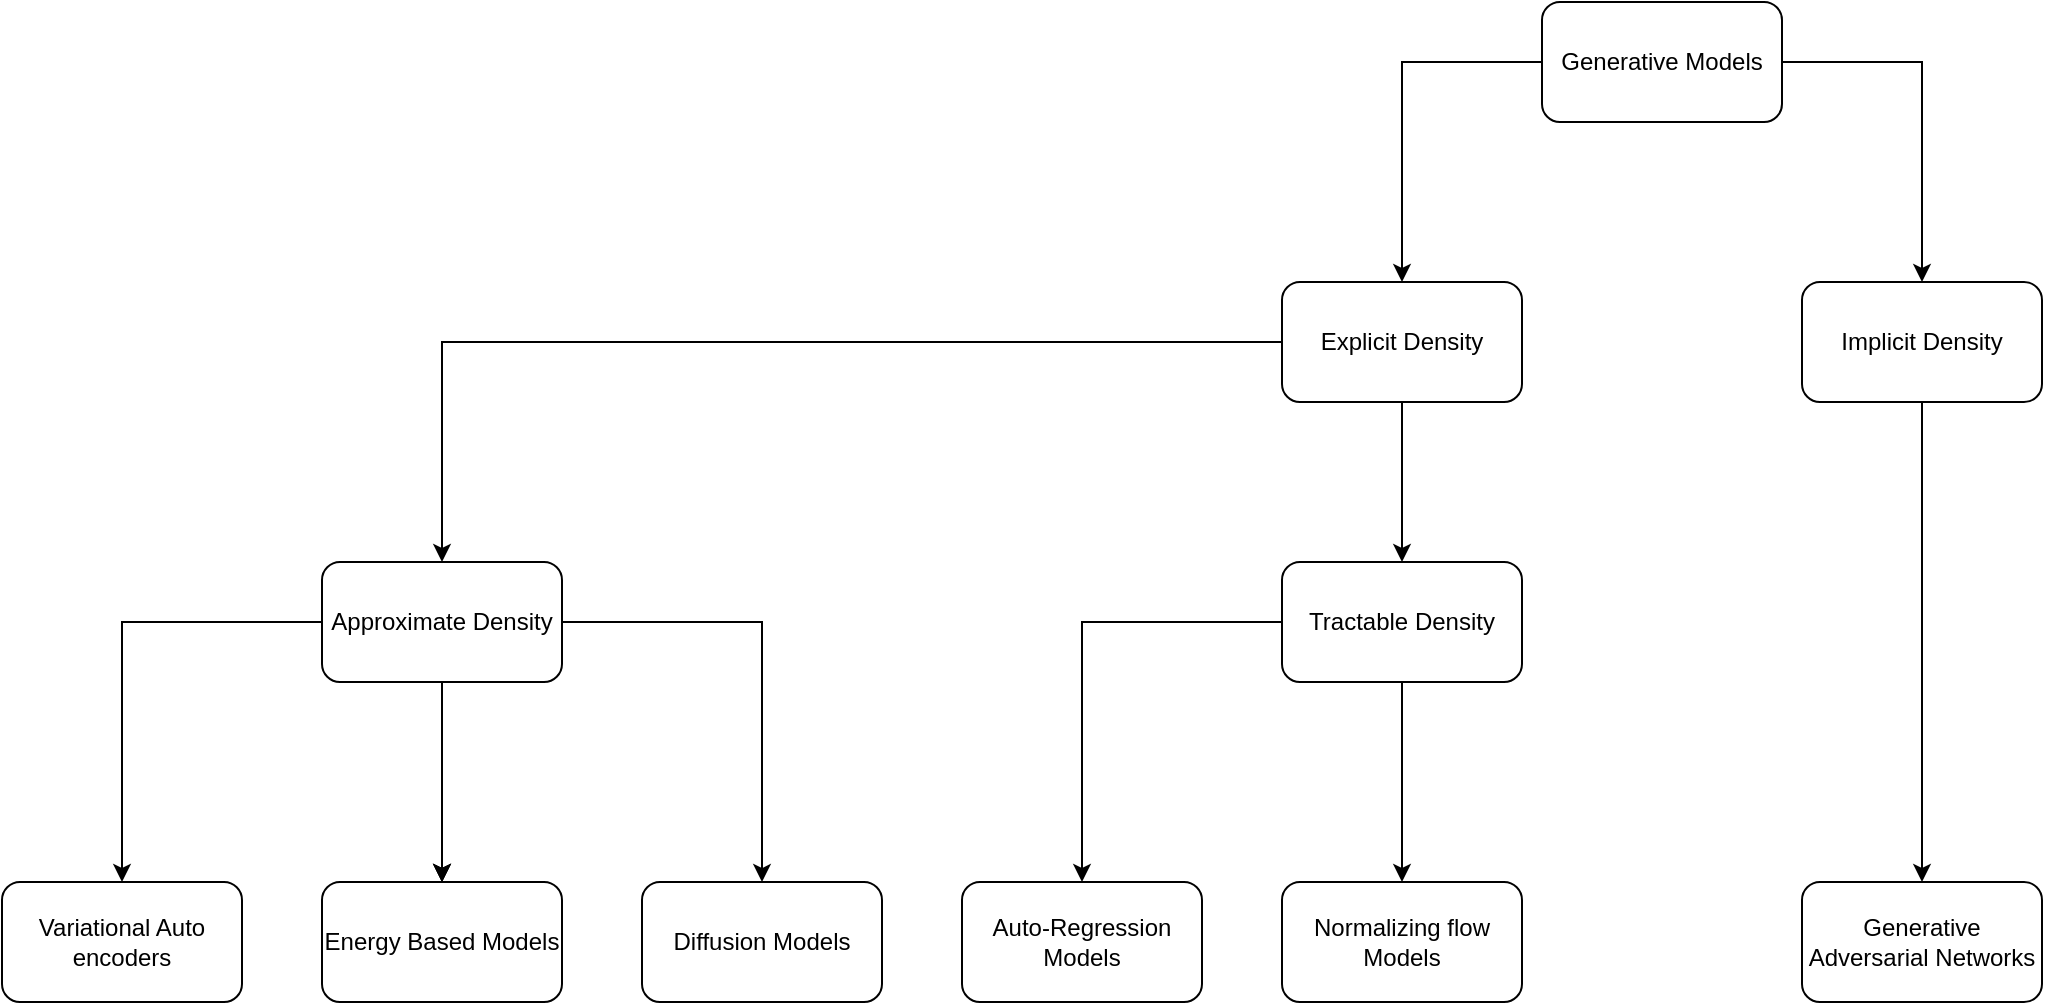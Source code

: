<mxfile version="24.6.4" type="github">
  <diagram name="Generative Modeling" id="2twwRFYKnPh-EqDGWzVh">
    <mxGraphModel dx="2035" dy="650" grid="1" gridSize="10" guides="1" tooltips="1" connect="1" arrows="1" fold="1" page="1" pageScale="1" pageWidth="850" pageHeight="1100" math="0" shadow="0">
      <root>
        <mxCell id="0" />
        <mxCell id="1" parent="0" />
        <mxCell id="_x90Vs7hyReQ9LNUQ3zL-3" value="" style="edgeStyle=orthogonalEdgeStyle;rounded=0;orthogonalLoop=1;jettySize=auto;html=1;" edge="1" parent="1" source="_x90Vs7hyReQ9LNUQ3zL-1" target="_x90Vs7hyReQ9LNUQ3zL-2">
          <mxGeometry relative="1" as="geometry" />
        </mxCell>
        <mxCell id="_x90Vs7hyReQ9LNUQ3zL-5" value="" style="edgeStyle=orthogonalEdgeStyle;rounded=0;orthogonalLoop=1;jettySize=auto;html=1;" edge="1" parent="1" source="_x90Vs7hyReQ9LNUQ3zL-1" target="_x90Vs7hyReQ9LNUQ3zL-4">
          <mxGeometry relative="1" as="geometry" />
        </mxCell>
        <mxCell id="_x90Vs7hyReQ9LNUQ3zL-1" value="Generative Models" style="rounded=1;whiteSpace=wrap;html=1;" vertex="1" parent="1">
          <mxGeometry x="360" y="450" width="120" height="60" as="geometry" />
        </mxCell>
        <mxCell id="_x90Vs7hyReQ9LNUQ3zL-7" value="" style="edgeStyle=orthogonalEdgeStyle;rounded=0;orthogonalLoop=1;jettySize=auto;html=1;" edge="1" parent="1" source="_x90Vs7hyReQ9LNUQ3zL-2" target="_x90Vs7hyReQ9LNUQ3zL-6">
          <mxGeometry relative="1" as="geometry" />
        </mxCell>
        <mxCell id="_x90Vs7hyReQ9LNUQ3zL-9" value="" style="edgeStyle=orthogonalEdgeStyle;rounded=0;orthogonalLoop=1;jettySize=auto;html=1;" edge="1" parent="1" source="_x90Vs7hyReQ9LNUQ3zL-2" target="_x90Vs7hyReQ9LNUQ3zL-8">
          <mxGeometry relative="1" as="geometry" />
        </mxCell>
        <mxCell id="_x90Vs7hyReQ9LNUQ3zL-2" value="&lt;div&gt;Explicit Density&lt;/div&gt;" style="whiteSpace=wrap;html=1;rounded=1;" vertex="1" parent="1">
          <mxGeometry x="230" y="590" width="120" height="60" as="geometry" />
        </mxCell>
        <mxCell id="_x90Vs7hyReQ9LNUQ3zL-24" value="" style="edgeStyle=orthogonalEdgeStyle;rounded=0;orthogonalLoop=1;jettySize=auto;html=1;" edge="1" parent="1" source="_x90Vs7hyReQ9LNUQ3zL-4" target="_x90Vs7hyReQ9LNUQ3zL-23">
          <mxGeometry relative="1" as="geometry" />
        </mxCell>
        <mxCell id="_x90Vs7hyReQ9LNUQ3zL-4" value="&lt;div&gt;Implicit Density&lt;/div&gt;" style="whiteSpace=wrap;html=1;rounded=1;" vertex="1" parent="1">
          <mxGeometry x="490" y="590" width="120" height="60" as="geometry" />
        </mxCell>
        <mxCell id="_x90Vs7hyReQ9LNUQ3zL-20" value="" style="edgeStyle=orthogonalEdgeStyle;rounded=0;orthogonalLoop=1;jettySize=auto;html=1;" edge="1" parent="1" source="_x90Vs7hyReQ9LNUQ3zL-8" target="_x90Vs7hyReQ9LNUQ3zL-19">
          <mxGeometry relative="1" as="geometry" />
        </mxCell>
        <mxCell id="_x90Vs7hyReQ9LNUQ3zL-22" value="" style="edgeStyle=orthogonalEdgeStyle;rounded=0;orthogonalLoop=1;jettySize=auto;html=1;" edge="1" parent="1" source="_x90Vs7hyReQ9LNUQ3zL-8" target="_x90Vs7hyReQ9LNUQ3zL-21">
          <mxGeometry relative="1" as="geometry" />
        </mxCell>
        <mxCell id="_x90Vs7hyReQ9LNUQ3zL-8" value="Tractable Density" style="whiteSpace=wrap;html=1;rounded=1;" vertex="1" parent="1">
          <mxGeometry x="230" y="730" width="120" height="60" as="geometry" />
        </mxCell>
        <mxCell id="_x90Vs7hyReQ9LNUQ3zL-18" value="" style="group" vertex="1" connectable="0" parent="1">
          <mxGeometry x="-410" y="730" width="440" height="220" as="geometry" />
        </mxCell>
        <mxCell id="_x90Vs7hyReQ9LNUQ3zL-11" value="" style="edgeStyle=orthogonalEdgeStyle;rounded=0;orthogonalLoop=1;jettySize=auto;html=1;" edge="1" parent="_x90Vs7hyReQ9LNUQ3zL-18" source="_x90Vs7hyReQ9LNUQ3zL-6" target="_x90Vs7hyReQ9LNUQ3zL-10">
          <mxGeometry relative="1" as="geometry" />
        </mxCell>
        <mxCell id="_x90Vs7hyReQ9LNUQ3zL-15" value="" style="edgeStyle=orthogonalEdgeStyle;rounded=0;orthogonalLoop=1;jettySize=auto;html=1;" edge="1" parent="_x90Vs7hyReQ9LNUQ3zL-18" source="_x90Vs7hyReQ9LNUQ3zL-6" target="_x90Vs7hyReQ9LNUQ3zL-12">
          <mxGeometry relative="1" as="geometry" />
        </mxCell>
        <mxCell id="_x90Vs7hyReQ9LNUQ3zL-17" value="" style="edgeStyle=orthogonalEdgeStyle;rounded=0;orthogonalLoop=1;jettySize=auto;html=1;" edge="1" parent="_x90Vs7hyReQ9LNUQ3zL-18" source="_x90Vs7hyReQ9LNUQ3zL-6" target="_x90Vs7hyReQ9LNUQ3zL-16">
          <mxGeometry relative="1" as="geometry" />
        </mxCell>
        <mxCell id="_x90Vs7hyReQ9LNUQ3zL-6" value="Approximate Density" style="whiteSpace=wrap;html=1;rounded=1;" vertex="1" parent="_x90Vs7hyReQ9LNUQ3zL-18">
          <mxGeometry x="160" width="120" height="60" as="geometry" />
        </mxCell>
        <mxCell id="_x90Vs7hyReQ9LNUQ3zL-10" value="Variational Auto encoders" style="whiteSpace=wrap;html=1;rounded=1;" vertex="1" parent="_x90Vs7hyReQ9LNUQ3zL-18">
          <mxGeometry y="160" width="120" height="60" as="geometry" />
        </mxCell>
        <mxCell id="_x90Vs7hyReQ9LNUQ3zL-12" value="Energy Based Models" style="whiteSpace=wrap;html=1;rounded=1;" vertex="1" parent="_x90Vs7hyReQ9LNUQ3zL-18">
          <mxGeometry x="160" y="160" width="120" height="60" as="geometry" />
        </mxCell>
        <mxCell id="_x90Vs7hyReQ9LNUQ3zL-16" value="Diffusion Models" style="whiteSpace=wrap;html=1;rounded=1;" vertex="1" parent="_x90Vs7hyReQ9LNUQ3zL-18">
          <mxGeometry x="320" y="160" width="120" height="60" as="geometry" />
        </mxCell>
        <mxCell id="_x90Vs7hyReQ9LNUQ3zL-13" value="" style="edgeStyle=orthogonalEdgeStyle;rounded=0;orthogonalLoop=1;jettySize=auto;html=1;" edge="1" parent="_x90Vs7hyReQ9LNUQ3zL-18" source="_x90Vs7hyReQ9LNUQ3zL-6" target="_x90Vs7hyReQ9LNUQ3zL-12">
          <mxGeometry relative="1" as="geometry" />
        </mxCell>
        <mxCell id="_x90Vs7hyReQ9LNUQ3zL-14" value="" style="edgeStyle=orthogonalEdgeStyle;rounded=0;orthogonalLoop=1;jettySize=auto;html=1;" edge="1" parent="_x90Vs7hyReQ9LNUQ3zL-18" source="_x90Vs7hyReQ9LNUQ3zL-6" target="_x90Vs7hyReQ9LNUQ3zL-12">
          <mxGeometry relative="1" as="geometry" />
        </mxCell>
        <mxCell id="_x90Vs7hyReQ9LNUQ3zL-19" value="Auto-Regression Models" style="whiteSpace=wrap;html=1;rounded=1;" vertex="1" parent="1">
          <mxGeometry x="70" y="890" width="120" height="60" as="geometry" />
        </mxCell>
        <mxCell id="_x90Vs7hyReQ9LNUQ3zL-21" value="Normalizing flow Models" style="whiteSpace=wrap;html=1;rounded=1;" vertex="1" parent="1">
          <mxGeometry x="230" y="890" width="120" height="60" as="geometry" />
        </mxCell>
        <mxCell id="_x90Vs7hyReQ9LNUQ3zL-23" value="Generative Adversarial Networks" style="whiteSpace=wrap;html=1;rounded=1;" vertex="1" parent="1">
          <mxGeometry x="490" y="890" width="120" height="60" as="geometry" />
        </mxCell>
      </root>
    </mxGraphModel>
  </diagram>
</mxfile>
